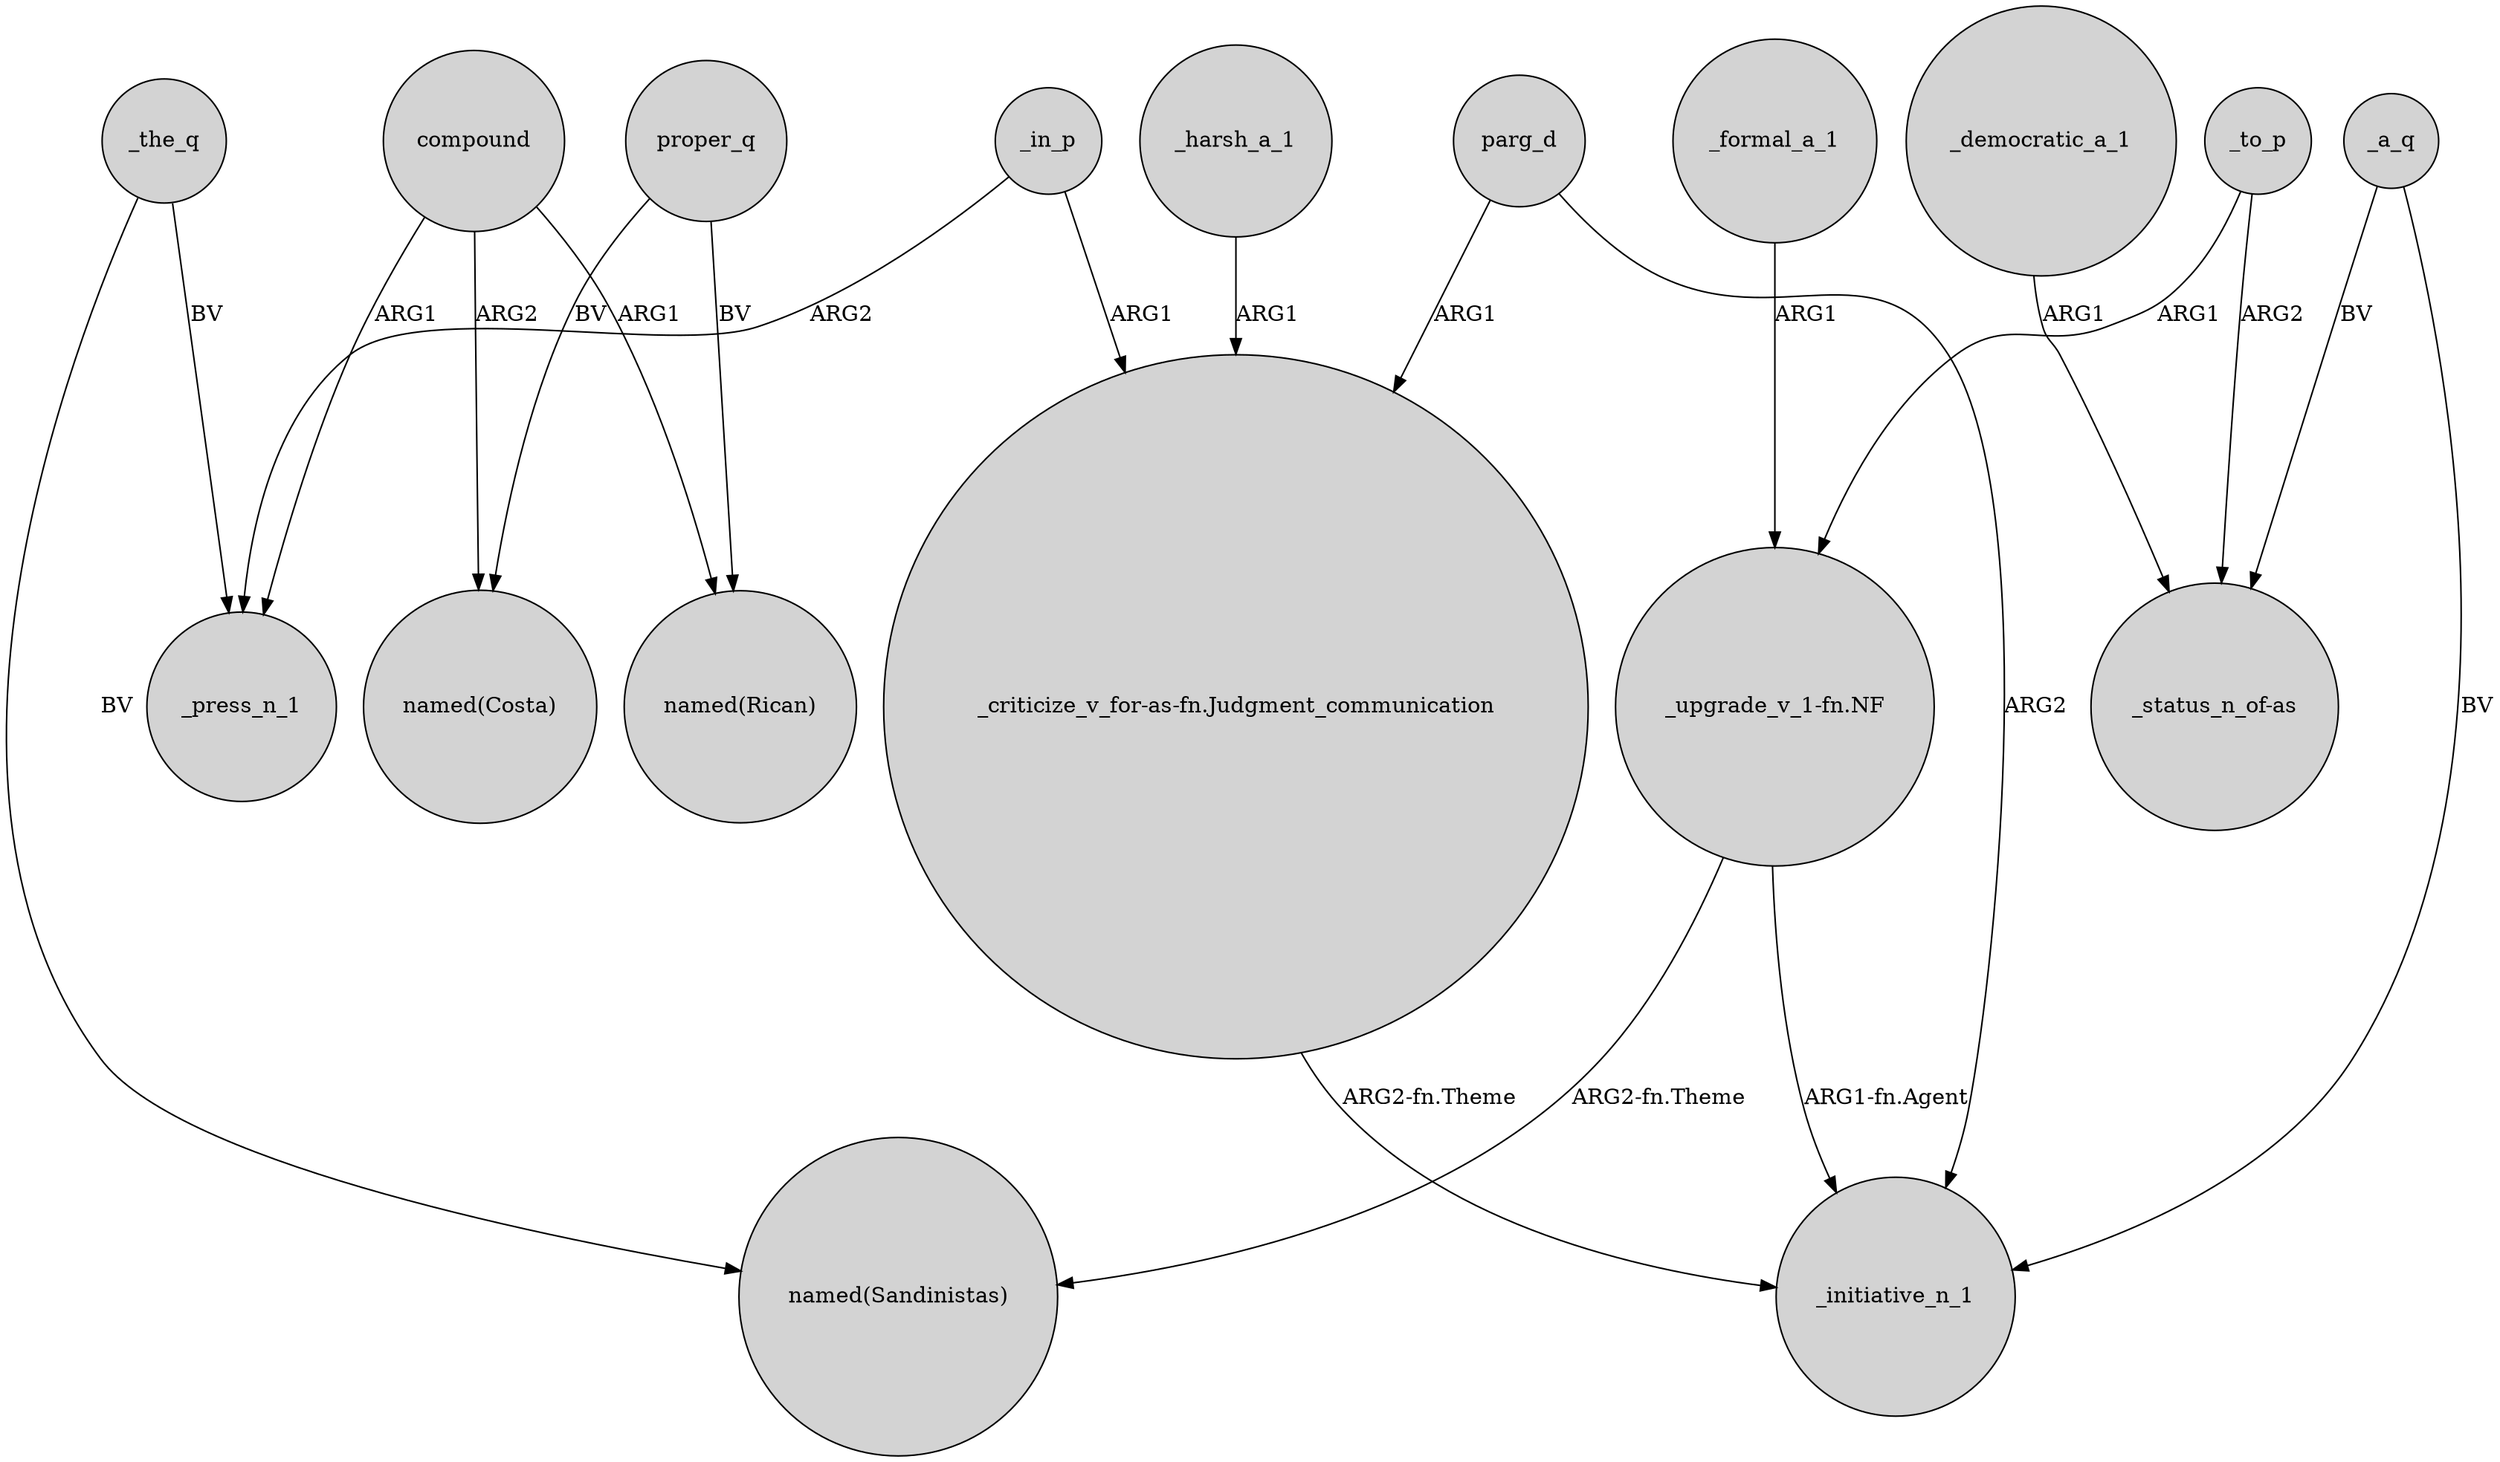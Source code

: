 digraph {
	node [shape=circle style=filled]
	_the_q -> _press_n_1 [label=BV]
	_formal_a_1 -> "_upgrade_v_1-fn.NF" [label=ARG1]
	_the_q -> "named(Sandinistas)" [label=BV]
	_harsh_a_1 -> "_criticize_v_for-as-fn.Judgment_communication" [label=ARG1]
	proper_q -> "named(Costa)" [label=BV]
	proper_q -> "named(Rican)" [label=BV]
	compound -> "named(Rican)" [label=ARG1]
	"_upgrade_v_1-fn.NF" -> "named(Sandinistas)" [label="ARG2-fn.Theme"]
	_in_p -> "_criticize_v_for-as-fn.Judgment_communication" [label=ARG1]
	_a_q -> "_status_n_of-as" [label=BV]
	parg_d -> _initiative_n_1 [label=ARG2]
	compound -> "named(Costa)" [label=ARG2]
	"_criticize_v_for-as-fn.Judgment_communication" -> _initiative_n_1 [label="ARG2-fn.Theme"]
	_to_p -> "_status_n_of-as" [label=ARG2]
	_in_p -> _press_n_1 [label=ARG2]
	_a_q -> _initiative_n_1 [label=BV]
	_democratic_a_1 -> "_status_n_of-as" [label=ARG1]
	compound -> _press_n_1 [label=ARG1]
	"_upgrade_v_1-fn.NF" -> _initiative_n_1 [label="ARG1-fn.Agent"]
	_to_p -> "_upgrade_v_1-fn.NF" [label=ARG1]
	parg_d -> "_criticize_v_for-as-fn.Judgment_communication" [label=ARG1]
}
